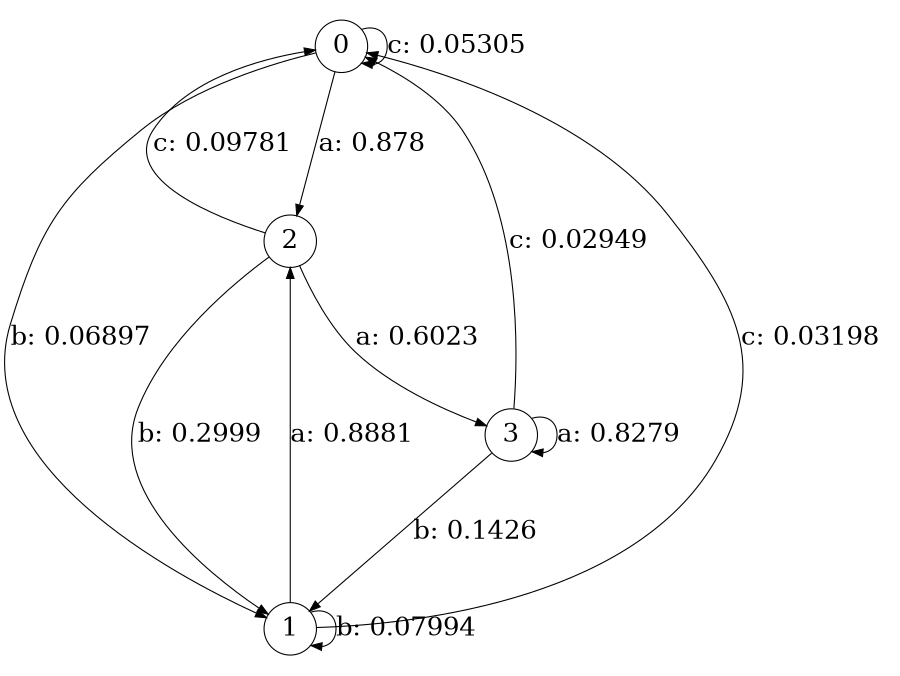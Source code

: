 digraph "d4-100nw-t0-cen-SML" {
size = "6,8.5";
ratio = "fill";
node [shape = circle];
node [fontsize = 24];
edge [fontsize = 24];
0 -> 2 [label = "a: 0.878    "];
0 -> 1 [label = "b: 0.06897  "];
0 -> 0 [label = "c: 0.05305  "];
1 -> 2 [label = "a: 0.8881   "];
1 -> 1 [label = "b: 0.07994  "];
1 -> 0 [label = "c: 0.03198  "];
2 -> 3 [label = "a: 0.6023   "];
2 -> 1 [label = "b: 0.2999   "];
2 -> 0 [label = "c: 0.09781  "];
3 -> 3 [label = "a: 0.8279   "];
3 -> 1 [label = "b: 0.1426   "];
3 -> 0 [label = "c: 0.02949  "];
}